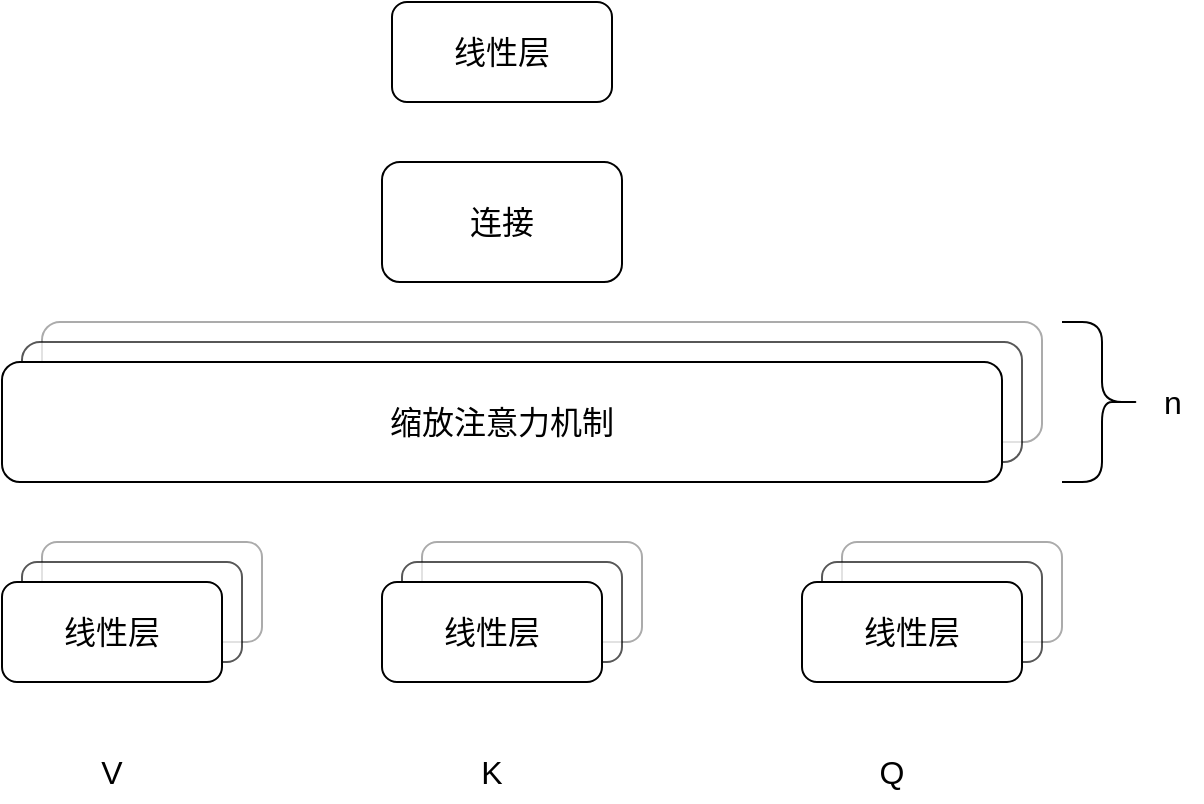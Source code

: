 <mxfile version="24.4.0" type="github">
  <diagram name="第 1 页" id="X00CZErsw5lxIn04xf_R">
    <mxGraphModel dx="1213" dy="631" grid="1" gridSize="10" guides="1" tooltips="1" connect="1" arrows="1" fold="1" page="1" pageScale="1" pageWidth="827" pageHeight="1169" math="0" shadow="0">
      <root>
        <mxCell id="0" />
        <mxCell id="1" parent="0" />
        <mxCell id="4k-sA4LPTLcVA16bypzs-111" value="" style="rounded=1;whiteSpace=wrap;html=1;fontSize=16;opacity=33;" vertex="1" parent="1">
          <mxGeometry x="170" y="180" width="500" height="60" as="geometry" />
        </mxCell>
        <mxCell id="4k-sA4LPTLcVA16bypzs-110" value="" style="rounded=1;whiteSpace=wrap;html=1;fontSize=16;opacity=66;" vertex="1" parent="1">
          <mxGeometry x="160" y="190" width="500" height="60" as="geometry" />
        </mxCell>
        <mxCell id="4k-sA4LPTLcVA16bypzs-102" value="" style="rounded=1;whiteSpace=wrap;html=1;fontSize=16;opacity=33;" vertex="1" parent="1">
          <mxGeometry x="170" y="290" width="110" height="50" as="geometry" />
        </mxCell>
        <mxCell id="4k-sA4LPTLcVA16bypzs-101" value="" style="rounded=1;whiteSpace=wrap;html=1;fontSize=16;textShadow=1;opacity=66;" vertex="1" parent="1">
          <mxGeometry x="160" y="300" width="110" height="50" as="geometry" />
        </mxCell>
        <mxCell id="4k-sA4LPTLcVA16bypzs-90" value="线性层" style="rounded=1;whiteSpace=wrap;html=1;fontSize=16;" vertex="1" parent="1">
          <mxGeometry x="150" y="310" width="110" height="50" as="geometry" />
        </mxCell>
        <mxCell id="4k-sA4LPTLcVA16bypzs-93" value="缩放注意力机制" style="rounded=1;whiteSpace=wrap;html=1;fontSize=16;" vertex="1" parent="1">
          <mxGeometry x="150" y="200" width="500" height="60" as="geometry" />
        </mxCell>
        <mxCell id="4k-sA4LPTLcVA16bypzs-94" value="连接" style="rounded=1;whiteSpace=wrap;html=1;fontSize=16;" vertex="1" parent="1">
          <mxGeometry x="340" y="100" width="120" height="60" as="geometry" />
        </mxCell>
        <mxCell id="4k-sA4LPTLcVA16bypzs-98" value="线性层" style="rounded=1;whiteSpace=wrap;html=1;fontSize=16;" vertex="1" parent="1">
          <mxGeometry x="345" y="20" width="110" height="50" as="geometry" />
        </mxCell>
        <mxCell id="4k-sA4LPTLcVA16bypzs-113" value="" style="shape=curlyBracket;whiteSpace=wrap;html=1;rounded=1;flipH=1;labelPosition=right;verticalLabelPosition=middle;align=left;verticalAlign=middle;fontSize=16;" vertex="1" parent="1">
          <mxGeometry x="680" y="180" width="40" height="80" as="geometry" />
        </mxCell>
        <mxCell id="4k-sA4LPTLcVA16bypzs-115" value="n" style="text;html=1;align=center;verticalAlign=middle;resizable=0;points=[];autosize=1;strokeColor=none;fillColor=none;rotation=0;fontSize=16;" vertex="1" parent="1">
          <mxGeometry x="720" y="205" width="30" height="30" as="geometry" />
        </mxCell>
        <mxCell id="4k-sA4LPTLcVA16bypzs-116" value="V" style="text;html=1;align=center;verticalAlign=middle;whiteSpace=wrap;rounded=0;fontSize=16;" vertex="1" parent="1">
          <mxGeometry x="175" y="390" width="60" height="30" as="geometry" />
        </mxCell>
        <mxCell id="4k-sA4LPTLcVA16bypzs-117" value="K" style="text;html=1;align=center;verticalAlign=middle;whiteSpace=wrap;rounded=0;fontSize=16;" vertex="1" parent="1">
          <mxGeometry x="365" y="390" width="60" height="30" as="geometry" />
        </mxCell>
        <mxCell id="4k-sA4LPTLcVA16bypzs-118" value="Q" style="text;html=1;align=center;verticalAlign=middle;whiteSpace=wrap;rounded=0;fontSize=16;" vertex="1" parent="1">
          <mxGeometry x="565" y="390" width="60" height="30" as="geometry" />
        </mxCell>
        <mxCell id="4k-sA4LPTLcVA16bypzs-119" value="" style="rounded=1;whiteSpace=wrap;html=1;fontSize=16;opacity=33;" vertex="1" parent="1">
          <mxGeometry x="360" y="290" width="110" height="50" as="geometry" />
        </mxCell>
        <mxCell id="4k-sA4LPTLcVA16bypzs-120" value="" style="rounded=1;whiteSpace=wrap;html=1;fontSize=16;textShadow=1;opacity=66;" vertex="1" parent="1">
          <mxGeometry x="350" y="300" width="110" height="50" as="geometry" />
        </mxCell>
        <mxCell id="4k-sA4LPTLcVA16bypzs-121" value="线性层" style="rounded=1;whiteSpace=wrap;html=1;fontSize=16;" vertex="1" parent="1">
          <mxGeometry x="340" y="310" width="110" height="50" as="geometry" />
        </mxCell>
        <mxCell id="4k-sA4LPTLcVA16bypzs-122" value="" style="rounded=1;whiteSpace=wrap;html=1;fontSize=16;opacity=33;" vertex="1" parent="1">
          <mxGeometry x="570" y="290" width="110" height="50" as="geometry" />
        </mxCell>
        <mxCell id="4k-sA4LPTLcVA16bypzs-123" value="" style="rounded=1;whiteSpace=wrap;html=1;fontSize=16;textShadow=1;opacity=66;" vertex="1" parent="1">
          <mxGeometry x="560" y="300" width="110" height="50" as="geometry" />
        </mxCell>
        <mxCell id="4k-sA4LPTLcVA16bypzs-124" value="线性层" style="rounded=1;whiteSpace=wrap;html=1;fontSize=16;" vertex="1" parent="1">
          <mxGeometry x="550" y="310" width="110" height="50" as="geometry" />
        </mxCell>
      </root>
    </mxGraphModel>
  </diagram>
</mxfile>
